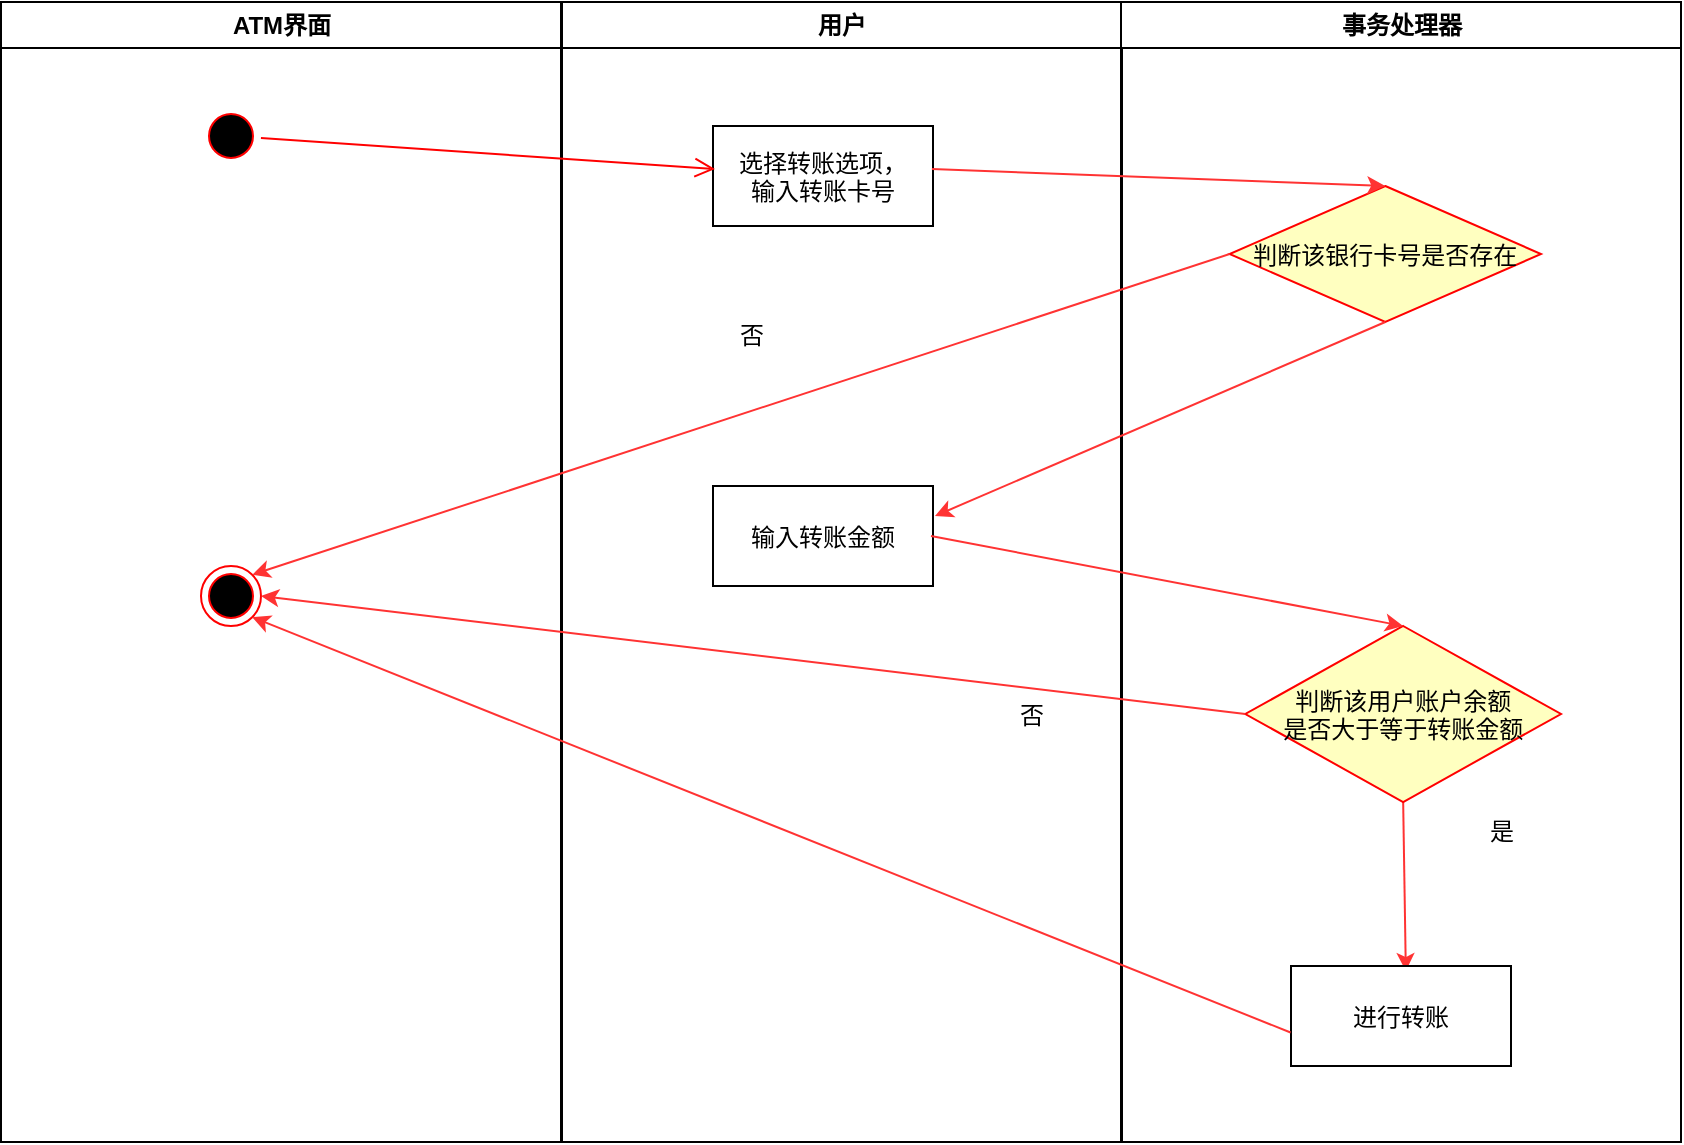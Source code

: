<mxfile version="16.6.1" type="device" pages="2"><diagram name="Page-1" id="e7e014a7-5840-1c2e-5031-d8a46d1fe8dd"><mxGraphModel dx="1002" dy="714" grid="0" gridSize="10" guides="1" tooltips="1" connect="1" arrows="1" fold="1" page="1" pageScale="1" pageWidth="1654" pageHeight="1169" background="none" math="0" shadow="0"><root><mxCell id="0"/><mxCell id="1" parent="0"/><mxCell id="2" value="ATM界面" style="swimlane;whiteSpace=wrap" parent="1" vertex="1"><mxGeometry x="164.5" y="128" width="280" height="570" as="geometry"/></mxCell><mxCell id="5" value="" style="ellipse;shape=startState;fillColor=#000000;strokeColor=#ff0000;" parent="2" vertex="1"><mxGeometry x="100" y="52" width="30" height="30" as="geometry"/></mxCell><mxCell id="38" value="" style="ellipse;shape=endState;fillColor=#000000;strokeColor=#ff0000" parent="2" vertex="1"><mxGeometry x="100" y="282" width="30" height="30" as="geometry"/></mxCell><mxCell id="3" value="用户" style="swimlane;whiteSpace=wrap" parent="1" vertex="1"><mxGeometry x="445" y="128" width="280" height="570" as="geometry"/></mxCell><mxCell id="Cw_osBQ9kD9DUKrEAZZV-43" value="选择转账选项，&#10;输入转账卡号" style="" parent="3" vertex="1"><mxGeometry x="75.5" y="62" width="110" height="50" as="geometry"/></mxCell><mxCell id="inxst-BC7I5Q_mPvpGBe-58" value="否" style="text;html=1;strokeColor=none;fillColor=none;align=center;verticalAlign=middle;whiteSpace=wrap;rounded=0;" parent="3" vertex="1"><mxGeometry x="65" y="152" width="60" height="30" as="geometry"/></mxCell><mxCell id="WACGjyfnF9LMTGZe1A19-38" value="输入转账金额" style="" vertex="1" parent="3"><mxGeometry x="75.5" y="242" width="110" height="50" as="geometry"/></mxCell><mxCell id="WACGjyfnF9LMTGZe1A19-44" value="否" style="text;html=1;strokeColor=none;fillColor=none;align=center;verticalAlign=middle;whiteSpace=wrap;rounded=0;" vertex="1" parent="3"><mxGeometry x="205" y="342" width="60" height="30" as="geometry"/></mxCell><mxCell id="4" value="事务处理器" style="swimlane;whiteSpace=wrap" parent="1" vertex="1"><mxGeometry x="724.5" y="128" width="280" height="570" as="geometry"/></mxCell><mxCell id="Cw_osBQ9kD9DUKrEAZZV-44" value="判断该银行卡号是否存在" style="rhombus;fillColor=#ffffc0;strokeColor=#ff0000;" parent="4" vertex="1"><mxGeometry x="54.31" y="92" width="155.69" height="68" as="geometry"/></mxCell><mxCell id="Cw_osBQ9kD9DUKrEAZZV-54" value="是" style="text;html=1;strokeColor=none;fillColor=none;align=center;verticalAlign=middle;whiteSpace=wrap;rounded=0;" parent="4" vertex="1"><mxGeometry x="160" y="400" width="60" height="30" as="geometry"/></mxCell><mxCell id="WACGjyfnF9LMTGZe1A19-45" style="edgeStyle=none;rounded=0;orthogonalLoop=1;jettySize=auto;html=1;exitX=0.5;exitY=1;exitDx=0;exitDy=0;entryX=0.522;entryY=0.05;entryDx=0;entryDy=0;entryPerimeter=0;strokeColor=#FF3333;" edge="1" parent="4" source="WACGjyfnF9LMTGZe1A19-41" target="16"><mxGeometry relative="1" as="geometry"/></mxCell><mxCell id="WACGjyfnF9LMTGZe1A19-41" value="判断该用户账户余额&#10;是否大于等于转账金额" style="rhombus;fillColor=#ffffc0;strokeColor=#ff0000;" vertex="1" parent="4"><mxGeometry x="62.16" y="312" width="157.84" height="88" as="geometry"/></mxCell><mxCell id="16" value="进行转账" style="" parent="4" vertex="1"><mxGeometry x="85.0" y="482" width="110" height="50" as="geometry"/></mxCell><mxCell id="6" value="" style="elbow=horizontal;verticalAlign=bottom;endArrow=open;endSize=8;strokeColor=#FF0000;endFill=1;rounded=0;entryX=0.009;entryY=0.43;entryDx=0;entryDy=0;entryPerimeter=0;" parent="1" source="5" target="Cw_osBQ9kD9DUKrEAZZV-43" edge="1"><mxGeometry x="264.5" y="168" as="geometry"><mxPoint x="490" y="260" as="targetPoint"/></mxGeometry></mxCell><mxCell id="inxst-BC7I5Q_mPvpGBe-45" style="rounded=0;orthogonalLoop=1;jettySize=auto;html=1;entryX=0.5;entryY=0;entryDx=0;entryDy=0;fillColor=#f8cecc;strokeColor=#FF3333;exitX=0.995;exitY=0.43;exitDx=0;exitDy=0;exitPerimeter=0;" parent="1" source="Cw_osBQ9kD9DUKrEAZZV-43" target="Cw_osBQ9kD9DUKrEAZZV-44" edge="1"><mxGeometry relative="1" as="geometry"><mxPoint x="670" y="250" as="sourcePoint"/></mxGeometry></mxCell><mxCell id="Cw_osBQ9kD9DUKrEAZZV-53" style="edgeStyle=none;rounded=0;orthogonalLoop=1;jettySize=auto;html=1;exitX=0;exitY=0.5;exitDx=0;exitDy=0;entryX=1;entryY=0;entryDx=0;entryDy=0;strokeColor=#FF3333;" parent="1" source="Cw_osBQ9kD9DUKrEAZZV-44" target="38" edge="1"><mxGeometry relative="1" as="geometry"><mxPoint x="513" y="494" as="sourcePoint"/></mxGeometry></mxCell><mxCell id="Cw_osBQ9kD9DUKrEAZZV-56" style="edgeStyle=none;rounded=0;orthogonalLoop=1;jettySize=auto;html=1;strokeColor=#FF3333;exitX=-0.002;exitY=0.665;exitDx=0;exitDy=0;exitPerimeter=0;entryX=1;entryY=1;entryDx=0;entryDy=0;" parent="1" source="16" target="38" edge="1"><mxGeometry relative="1" as="geometry"><mxPoint x="790" y="570" as="sourcePoint"/><mxPoint x="310" y="470" as="targetPoint"/></mxGeometry></mxCell><mxCell id="WACGjyfnF9LMTGZe1A19-39" style="edgeStyle=none;rounded=0;orthogonalLoop=1;jettySize=auto;html=1;exitX=0.5;exitY=1;exitDx=0;exitDy=0;entryX=1.009;entryY=0.3;entryDx=0;entryDy=0;entryPerimeter=0;strokeColor=#FF3333;" edge="1" parent="1" source="Cw_osBQ9kD9DUKrEAZZV-44" target="WACGjyfnF9LMTGZe1A19-38"><mxGeometry relative="1" as="geometry"/></mxCell><mxCell id="WACGjyfnF9LMTGZe1A19-42" style="edgeStyle=none;rounded=0;orthogonalLoop=1;jettySize=auto;html=1;entryX=0.5;entryY=0;entryDx=0;entryDy=0;strokeColor=#FF3333;exitX=0.991;exitY=0.5;exitDx=0;exitDy=0;exitPerimeter=0;" edge="1" parent="1" source="WACGjyfnF9LMTGZe1A19-38" target="WACGjyfnF9LMTGZe1A19-41"><mxGeometry relative="1" as="geometry"><mxPoint x="670" y="440" as="sourcePoint"/></mxGeometry></mxCell><mxCell id="WACGjyfnF9LMTGZe1A19-43" style="edgeStyle=none;rounded=0;orthogonalLoop=1;jettySize=auto;html=1;exitX=0;exitY=0.5;exitDx=0;exitDy=0;entryX=1;entryY=0.5;entryDx=0;entryDy=0;strokeColor=#FF3333;" edge="1" parent="1" source="WACGjyfnF9LMTGZe1A19-41" target="38"><mxGeometry relative="1" as="geometry"/></mxCell></root></mxGraphModel></diagram><diagram id="At_hKN9sihL3G90sGz5h" name="第 2 页"><mxGraphModel dx="1002" dy="714" grid="0" gridSize="10" guides="1" tooltips="1" connect="1" arrows="1" fold="1" page="1" pageScale="1" pageWidth="1654" pageHeight="1169" math="0" shadow="0"><root><mxCell id="qJYNnvLUcmiNY4mD7WiU-0"/><mxCell id="qJYNnvLUcmiNY4mD7WiU-1" parent="qJYNnvLUcmiNY4mD7WiU-0"/></root></mxGraphModel></diagram></mxfile>